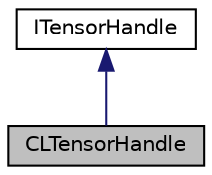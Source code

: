 digraph "CLTensorHandle"
{
 // LATEX_PDF_SIZE
  edge [fontname="Helvetica",fontsize="10",labelfontname="Helvetica",labelfontsize="10"];
  node [fontname="Helvetica",fontsize="10",shape=record];
  Node1 [label="CLTensorHandle",height=0.2,width=0.4,color="black", fillcolor="grey75", style="filled", fontcolor="black",tooltip="OpenCL Tensor handle interface object."];
  Node2 -> Node1 [dir="back",color="midnightblue",fontsize="10",style="solid",fontname="Helvetica"];
  Node2 [label="ITensorHandle",height=0.2,width=0.4,color="black", fillcolor="white", style="filled",URL="$classarm__compute_1_1graph_1_1_i_tensor_handle.xhtml",tooltip="Tensor handle interface object."];
}
